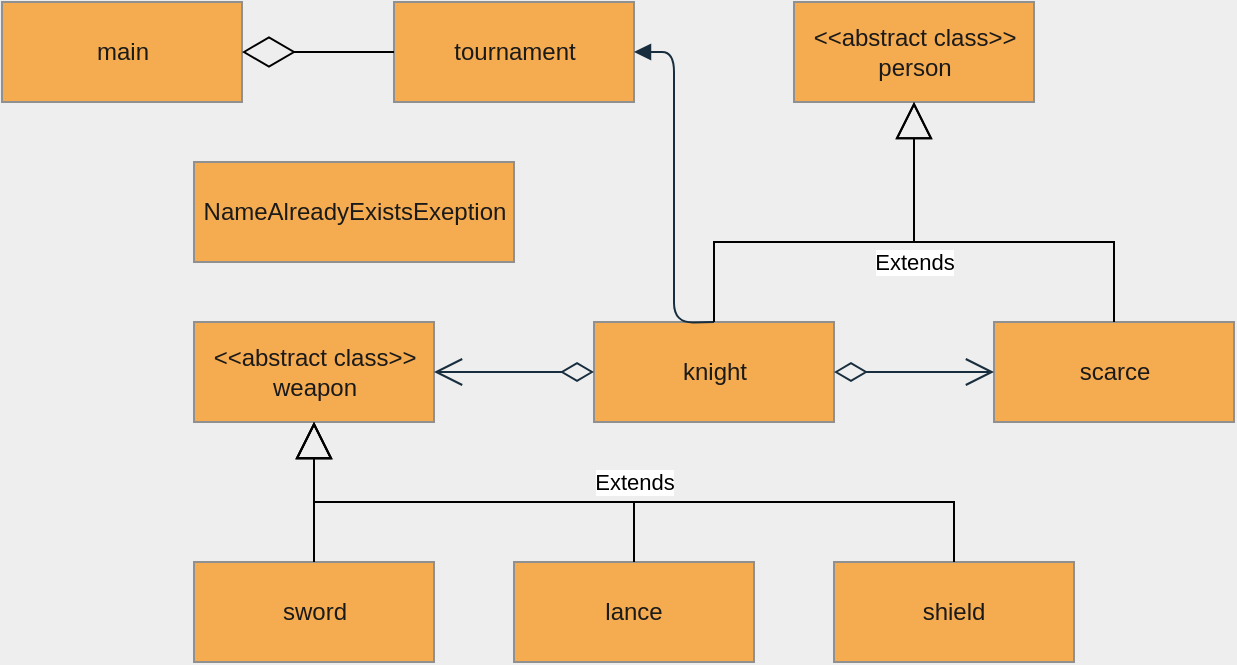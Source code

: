 <mxfile version="16.4.3" type="github">
  <diagram id="C5RBs43oDa-KdzZeNtuy" name="Page-1">
    <mxGraphModel dx="1662" dy="794" grid="1" gridSize="10" guides="1" tooltips="1" connect="1" arrows="1" fold="1" page="1" pageScale="1" pageWidth="827" pageHeight="1169" background="#EEEEEE" math="0" shadow="0">
      <root>
        <mxCell id="WIyWlLk6GJQsqaUBKTNV-0" />
        <mxCell id="WIyWlLk6GJQsqaUBKTNV-1" parent="WIyWlLk6GJQsqaUBKTNV-0" />
        <mxCell id="UZVzhUGRbNi38VlcWBz8-4" value="&amp;lt;&amp;lt;abstract class&amp;gt;&amp;gt;&lt;br&gt;person" style="html=1;fillColor=#F5AB50;strokeColor=#909090;fontColor=#1A1A1A;" parent="WIyWlLk6GJQsqaUBKTNV-1" vertex="1">
          <mxGeometry x="496" y="40" width="120" height="50" as="geometry" />
        </mxCell>
        <mxCell id="UZVzhUGRbNi38VlcWBz8-5" value="knight" style="html=1;fillColor=#F5AB50;strokeColor=#909090;fontColor=#1A1A1A;" parent="WIyWlLk6GJQsqaUBKTNV-1" vertex="1">
          <mxGeometry x="396" y="200" width="120" height="50" as="geometry" />
        </mxCell>
        <mxCell id="UZVzhUGRbNi38VlcWBz8-6" value="scarce" style="html=1;fillColor=#F5AB50;strokeColor=#909090;fontColor=#1A1A1A;" parent="WIyWlLk6GJQsqaUBKTNV-1" vertex="1">
          <mxGeometry x="596" y="200" width="120" height="50" as="geometry" />
        </mxCell>
        <mxCell id="UZVzhUGRbNi38VlcWBz8-7" value="&amp;lt;&amp;lt;abstract class&amp;gt;&amp;gt;&lt;br&gt;weapon" style="html=1;fillColor=#F5AB50;strokeColor=#909090;fontColor=#1A1A1A;" parent="WIyWlLk6GJQsqaUBKTNV-1" vertex="1">
          <mxGeometry x="196" y="200" width="120" height="50" as="geometry" />
        </mxCell>
        <mxCell id="UZVzhUGRbNi38VlcWBz8-8" value="tournament" style="html=1;fillColor=#F5AB50;strokeColor=#909090;fontColor=#1A1A1A;" parent="WIyWlLk6GJQsqaUBKTNV-1" vertex="1">
          <mxGeometry x="296" y="40" width="120" height="50" as="geometry" />
        </mxCell>
        <mxCell id="UZVzhUGRbNi38VlcWBz8-19" value="sword" style="html=1;rounded=0;sketch=0;fontColor=#1A1A1A;strokeColor=#909090;fillColor=#F5AB50;" parent="WIyWlLk6GJQsqaUBKTNV-1" vertex="1">
          <mxGeometry x="196" y="320" width="120" height="50" as="geometry" />
        </mxCell>
        <mxCell id="UZVzhUGRbNi38VlcWBz8-21" value="" style="endArrow=open;html=1;endSize=12;startArrow=diamondThin;startSize=14;startFill=0;edgeStyle=orthogonalEdgeStyle;align=left;verticalAlign=bottom;rounded=1;sketch=0;fontColor=#1A1A1A;strokeColor=#182E3E;curved=0;exitX=0;exitY=0.5;exitDx=0;exitDy=0;entryX=1;entryY=0.5;entryDx=0;entryDy=0;labelBackgroundColor=#EEEEEE;" parent="WIyWlLk6GJQsqaUBKTNV-1" source="UZVzhUGRbNi38VlcWBz8-5" target="UZVzhUGRbNi38VlcWBz8-7" edge="1">
          <mxGeometry x="-1" y="3" relative="1" as="geometry">
            <mxPoint x="356" y="250" as="sourcePoint" />
            <mxPoint x="456" y="340" as="targetPoint" />
          </mxGeometry>
        </mxCell>
        <mxCell id="UZVzhUGRbNi38VlcWBz8-23" value="" style="endArrow=block;endFill=1;html=1;edgeStyle=orthogonalEdgeStyle;align=left;verticalAlign=top;rounded=1;sketch=0;fontColor=#1A1A1A;strokeColor=#182E3E;curved=0;entryX=1;entryY=0.5;entryDx=0;entryDy=0;labelBackgroundColor=#EEEEEE;" parent="WIyWlLk6GJQsqaUBKTNV-1" target="UZVzhUGRbNi38VlcWBz8-8" edge="1">
          <mxGeometry x="-1" relative="1" as="geometry">
            <mxPoint x="456" y="200" as="sourcePoint" />
            <mxPoint x="506" y="140" as="targetPoint" />
          </mxGeometry>
        </mxCell>
        <mxCell id="UZVzhUGRbNi38VlcWBz8-25" value="lance" style="whiteSpace=wrap;html=1;rounded=0;sketch=0;fontColor=#1A1A1A;strokeColor=#909090;fillColor=#F5AB50;" parent="WIyWlLk6GJQsqaUBKTNV-1" vertex="1">
          <mxGeometry x="356" y="320" width="120" height="50" as="geometry" />
        </mxCell>
        <mxCell id="UZVzhUGRbNi38VlcWBz8-26" value="shield" style="whiteSpace=wrap;html=1;rounded=0;sketch=0;fontColor=#1A1A1A;strokeColor=#909090;fillColor=#F5AB50;" parent="WIyWlLk6GJQsqaUBKTNV-1" vertex="1">
          <mxGeometry x="516" y="320" width="120" height="50" as="geometry" />
        </mxCell>
        <mxCell id="KXfPveCi99cER7tH4GoS-5" value="" style="endArrow=open;html=1;endSize=12;startArrow=diamondThin;startSize=14;startFill=0;edgeStyle=orthogonalEdgeStyle;align=left;verticalAlign=bottom;rounded=0;exitX=1;exitY=0.5;exitDx=0;exitDy=0;entryX=0;entryY=0.5;entryDx=0;entryDy=0;labelBackgroundColor=#EEEEEE;strokeColor=#182E3E;fontColor=#1A1A1A;" parent="WIyWlLk6GJQsqaUBKTNV-1" source="UZVzhUGRbNi38VlcWBz8-5" target="UZVzhUGRbNi38VlcWBz8-6" edge="1">
          <mxGeometry x="-1" y="3" relative="1" as="geometry">
            <mxPoint x="426" y="290" as="sourcePoint" />
            <mxPoint x="586" y="290" as="targetPoint" />
          </mxGeometry>
        </mxCell>
        <mxCell id="BbdJxWDHTgU2dw3M1w0w-2" value="NameAlreadyExistsExeption" style="html=1;fillColor=#F5AB50;strokeColor=#909090;fontColor=#1A1A1A;" parent="WIyWlLk6GJQsqaUBKTNV-1" vertex="1">
          <mxGeometry x="196" y="120" width="160" height="50" as="geometry" />
        </mxCell>
        <mxCell id="JvuVTCfbPflMFL0G7Tfn-5" value="" style="endArrow=block;endSize=16;endFill=0;html=1;rounded=0;fontColor=default;entryX=0.5;entryY=1;entryDx=0;entryDy=0;exitX=0.5;exitY=0;exitDx=0;exitDy=0;" parent="WIyWlLk6GJQsqaUBKTNV-1" source="UZVzhUGRbNi38VlcWBz8-19" target="UZVzhUGRbNi38VlcWBz8-7" edge="1">
          <mxGeometry x="-0.143" y="40" width="160" relative="1" as="geometry">
            <mxPoint x="316" y="300" as="sourcePoint" />
            <mxPoint x="476" y="300" as="targetPoint" />
            <mxPoint as="offset" />
          </mxGeometry>
        </mxCell>
        <mxCell id="JvuVTCfbPflMFL0G7Tfn-9" value="Extends" style="endArrow=block;endSize=16;endFill=0;html=1;rounded=0;fontColor=default;entryX=0.5;entryY=1;entryDx=0;entryDy=0;exitX=0.5;exitY=0;exitDx=0;exitDy=0;" parent="WIyWlLk6GJQsqaUBKTNV-1" source="UZVzhUGRbNi38VlcWBz8-25" target="UZVzhUGRbNi38VlcWBz8-7" edge="1">
          <mxGeometry x="-0.739" y="-10" width="160" relative="1" as="geometry">
            <mxPoint x="266" y="330" as="sourcePoint" />
            <mxPoint x="266" y="260" as="targetPoint" />
            <Array as="points">
              <mxPoint x="416" y="290" />
              <mxPoint x="256" y="290" />
            </Array>
            <mxPoint as="offset" />
          </mxGeometry>
        </mxCell>
        <mxCell id="JvuVTCfbPflMFL0G7Tfn-10" value="" style="endArrow=block;endSize=16;endFill=0;html=1;rounded=0;fontColor=default;entryX=0.5;entryY=1;entryDx=0;entryDy=0;exitX=0.5;exitY=0;exitDx=0;exitDy=0;" parent="WIyWlLk6GJQsqaUBKTNV-1" source="UZVzhUGRbNi38VlcWBz8-26" target="UZVzhUGRbNi38VlcWBz8-7" edge="1">
          <mxGeometry x="-0.385" y="10" width="160" relative="1" as="geometry">
            <mxPoint x="276" y="340" as="sourcePoint" />
            <mxPoint x="276" y="270" as="targetPoint" />
            <Array as="points">
              <mxPoint x="576" y="290" />
              <mxPoint x="256" y="290" />
            </Array>
            <mxPoint as="offset" />
          </mxGeometry>
        </mxCell>
        <mxCell id="JvuVTCfbPflMFL0G7Tfn-11" value="Extends" style="endArrow=block;endSize=16;endFill=0;html=1;rounded=0;fontColor=default;entryX=0.5;entryY=1;entryDx=0;entryDy=0;exitX=0.5;exitY=0;exitDx=0;exitDy=0;" parent="WIyWlLk6GJQsqaUBKTNV-1" source="UZVzhUGRbNi38VlcWBz8-5" target="UZVzhUGRbNi38VlcWBz8-4" edge="1">
          <mxGeometry x="0.333" y="-10" width="160" relative="1" as="geometry">
            <mxPoint x="286" y="350" as="sourcePoint" />
            <mxPoint x="286" y="280" as="targetPoint" />
            <Array as="points">
              <mxPoint x="456" y="160" />
              <mxPoint x="556" y="160" />
            </Array>
            <mxPoint x="-10" y="10" as="offset" />
          </mxGeometry>
        </mxCell>
        <mxCell id="JvuVTCfbPflMFL0G7Tfn-12" value="Extends" style="endArrow=block;endSize=16;endFill=0;html=1;rounded=0;fontColor=default;exitX=0.5;exitY=0;exitDx=0;exitDy=0;entryX=0.5;entryY=1;entryDx=0;entryDy=0;" parent="WIyWlLk6GJQsqaUBKTNV-1" source="UZVzhUGRbNi38VlcWBz8-6" target="UZVzhUGRbNi38VlcWBz8-4" edge="1">
          <mxGeometry x="0.333" y="-10" width="160" relative="1" as="geometry">
            <mxPoint x="466" y="210" as="sourcePoint" />
            <mxPoint x="566" y="100" as="targetPoint" />
            <Array as="points">
              <mxPoint x="656" y="160" />
              <mxPoint x="556" y="160" />
            </Array>
            <mxPoint x="-10" y="10" as="offset" />
          </mxGeometry>
        </mxCell>
        <mxCell id="758yBsUyh8BmIsuzOkiO-2" value="main" style="html=1;fillColor=#F5AB50;strokeColor=#909090;fontColor=#1A1A1A;" vertex="1" parent="WIyWlLk6GJQsqaUBKTNV-1">
          <mxGeometry x="100" y="40" width="120" height="50" as="geometry" />
        </mxCell>
        <mxCell id="758yBsUyh8BmIsuzOkiO-3" value="" style="endArrow=diamondThin;endFill=0;endSize=24;html=1;rounded=0;exitX=0;exitY=0.5;exitDx=0;exitDy=0;entryX=1;entryY=0.5;entryDx=0;entryDy=0;" edge="1" parent="WIyWlLk6GJQsqaUBKTNV-1" source="UZVzhUGRbNi38VlcWBz8-8" target="758yBsUyh8BmIsuzOkiO-2">
          <mxGeometry width="160" relative="1" as="geometry">
            <mxPoint x="330" y="310" as="sourcePoint" />
            <mxPoint x="490" y="310" as="targetPoint" />
          </mxGeometry>
        </mxCell>
      </root>
    </mxGraphModel>
  </diagram>
</mxfile>
